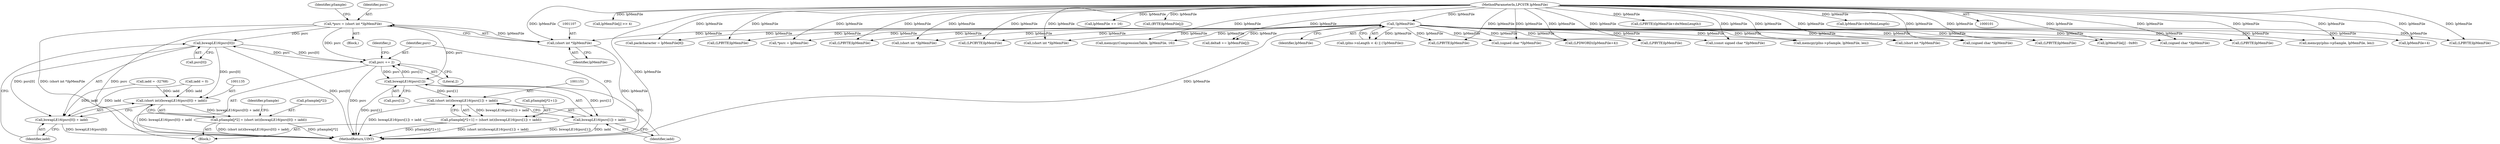 digraph "0_gstreamer_bc2cdd57d549ab3ba59782e9b395d0cd683fd3ac@pointer" {
"1001137" [label="(Call,bswapLE16(psrc[0]))"];
"1001104" [label="(Call,*psrc = (short int *)lpMemFile)"];
"1001106" [label="(Call,(short int *)lpMemFile)"];
"1000129" [label="(Call,!lpMemFile)"];
"1000104" [label="(MethodParameterIn,LPCSTR lpMemFile)"];
"1001158" [label="(Call,psrc += 2)"];
"1001153" [label="(Call,bswapLE16(psrc[1]))"];
"1001137" [label="(Call,bswapLE16(psrc[0]))"];
"1001134" [label="(Call,(short int)(bswapLE16(psrc[0]) + iadd))"];
"1001128" [label="(Call,pSample[j*2] = (short int)(bswapLE16(psrc[0]) + iadd))"];
"1001136" [label="(Call,bswapLE16(psrc[0]) + iadd)"];
"1001150" [label="(Call,(short int)(bswapLE16(psrc[1]) + iadd))"];
"1001142" [label="(Call,pSample[j*2+1] = (short int)(bswapLE16(psrc[1]) + iadd))"];
"1001152" [label="(Call,bswapLE16(psrc[1]) + iadd)"];
"1001144" [label="(Identifier,pSample)"];
"1000130" [label="(Identifier,lpMemFile)"];
"1000265" [label="(Call,(const signed char *)lpMemFile)"];
"1000466" [label="(Call,memcpy(pIns->pSample, lpMemFile, len))"];
"1001180" [label="(Call,packcharacter = lpMemFile[8])"];
"1001159" [label="(Identifier,psrc)"];
"1001141" [label="(Identifier,iadd)"];
"1001154" [label="(Call,psrc[1])"];
"1001138" [label="(Call,psrc[0])"];
"1001565" [label="(Call,(LPBYTE)lpMemFile)"];
"1000355" [label="(Call,lpMemFile[j] >> 4)"];
"1001158" [label="(Call,psrc += 2)"];
"1001105" [label="(Identifier,psrc)"];
"1000729" [label="(Call,(signed char *)lpMemFile)"];
"1001197" [label="(Call,(LPDWORD)(lpMemFile+4))"];
"1001142" [label="(Call,pSample[j*2+1] = (short int)(bswapLE16(psrc[1]) + iadd))"];
"1001150" [label="(Call,(short int)(bswapLE16(psrc[1]) + iadd))"];
"1000537" [label="(Call,(signed char *)lpMemFile)"];
"1001128" [label="(Call,pSample[j*2] = (short int)(bswapLE16(psrc[0]) + iadd))"];
"1001137" [label="(Call,bswapLE16(psrc[0]))"];
"1001111" [label="(Identifier,pSample)"];
"1001176" [label="(Call,*psrc = lpMemFile)"];
"1001015" [label="(Call,(LPBYTE)lpMemFile)"];
"1001272" [label="(Call,delta8 += lpMemFile[j])"];
"1001136" [label="(Call,bswapLE16(psrc[0]) + iadd)"];
"1001106" [label="(Call,(short int *)lpMemFile)"];
"1001199" [label="(Call,lpMemFile+4)"];
"1001108" [label="(Identifier,lpMemFile)"];
"1000129" [label="(Call,!lpMemFile)"];
"1000123" [label="(Call,(pIns->nLength < 4) || (!lpMemFile))"];
"1000957" [label="(Call,(LPBYTE)lpMemFile)"];
"1001129" [label="(Call,pSample[j*2])"];
"1001104" [label="(Call,*psrc = (short int *)lpMemFile)"];
"1001143" [label="(Call,pSample[j*2+1])"];
"1001134" [label="(Call,(short int)(bswapLE16(psrc[0]) + iadd))"];
"1000318" [label="(Call,lpMemFile += 16)"];
"1000345" [label="(Call,(BYTE)lpMemFile[j])"];
"1001500" [label="(Call,(LPBYTE)lpMemFile)"];
"1002045" [label="(MethodReturn,UINT)"];
"1001152" [label="(Call,bswapLE16(psrc[1]) + iadd)"];
"1002009" [label="(Call,memcpy(pIns->pSample, lpMemFile, len))"];
"1000238" [label="(Call,lpMemFile[j] - 0x80)"];
"1001335" [label="(Call,(LPBYTE)lpMemFile)"];
"1001738" [label="(Call,(LPBYTE)lpMemFile)"];
"1000592" [label="(Call,(short int *)lpMemFile)"];
"1001923" [label="(Call,(LPCBYTE)lpMemFile)"];
"1001160" [label="(Literal,2)"];
"1001153" [label="(Call,bswapLE16(psrc[1]))"];
"1001506" [label="(Call,(LPBYTE)(lpMemFile+dwMemLength))"];
"1000972" [label="(Call,(LPBYTE)lpMemFile)"];
"1001083" [label="(Call,iadd = -32768)"];
"1001127" [label="(Block,)"];
"1001076" [label="(Call,iadd = 0)"];
"1001157" [label="(Identifier,iadd)"];
"1001126" [label="(Identifier,j)"];
"1000643" [label="(Call,(signed char *)lpMemFile)"];
"1000104" [label="(MethodParameterIn,LPCSTR lpMemFile)"];
"1000314" [label="(Call,memcpy(CompressionTable, lpMemFile, 16))"];
"1001508" [label="(Call,lpMemFile+dwMemLength)"];
"1000844" [label="(Call,(short int *)lpMemFile)"];
"1001074" [label="(Block,)"];
"1000420" [label="(Call,(short int *)lpMemFile)"];
"1001137" -> "1001136"  [label="AST: "];
"1001137" -> "1001138"  [label="CFG: "];
"1001138" -> "1001137"  [label="AST: "];
"1001141" -> "1001137"  [label="CFG: "];
"1001137" -> "1002045"  [label="DDG: psrc[0]"];
"1001137" -> "1001134"  [label="DDG: psrc[0]"];
"1001137" -> "1001136"  [label="DDG: psrc[0]"];
"1001104" -> "1001137"  [label="DDG: psrc"];
"1001158" -> "1001137"  [label="DDG: psrc"];
"1001137" -> "1001158"  [label="DDG: psrc[0]"];
"1001104" -> "1001074"  [label="AST: "];
"1001104" -> "1001106"  [label="CFG: "];
"1001105" -> "1001104"  [label="AST: "];
"1001106" -> "1001104"  [label="AST: "];
"1001111" -> "1001104"  [label="CFG: "];
"1001104" -> "1002045"  [label="DDG: psrc"];
"1001104" -> "1002045"  [label="DDG: (short int *)lpMemFile"];
"1001106" -> "1001104"  [label="DDG: lpMemFile"];
"1001104" -> "1001153"  [label="DDG: psrc"];
"1001104" -> "1001158"  [label="DDG: psrc"];
"1001106" -> "1001108"  [label="CFG: "];
"1001107" -> "1001106"  [label="AST: "];
"1001108" -> "1001106"  [label="AST: "];
"1001106" -> "1002045"  [label="DDG: lpMemFile"];
"1000129" -> "1001106"  [label="DDG: lpMemFile"];
"1000104" -> "1001106"  [label="DDG: lpMemFile"];
"1000129" -> "1000123"  [label="AST: "];
"1000129" -> "1000130"  [label="CFG: "];
"1000130" -> "1000129"  [label="AST: "];
"1000123" -> "1000129"  [label="CFG: "];
"1000129" -> "1002045"  [label="DDG: lpMemFile"];
"1000129" -> "1000123"  [label="DDG: lpMemFile"];
"1000104" -> "1000129"  [label="DDG: lpMemFile"];
"1000129" -> "1000238"  [label="DDG: lpMemFile"];
"1000129" -> "1000265"  [label="DDG: lpMemFile"];
"1000129" -> "1000314"  [label="DDG: lpMemFile"];
"1000129" -> "1000420"  [label="DDG: lpMemFile"];
"1000129" -> "1000466"  [label="DDG: lpMemFile"];
"1000129" -> "1000537"  [label="DDG: lpMemFile"];
"1000129" -> "1000592"  [label="DDG: lpMemFile"];
"1000129" -> "1000643"  [label="DDG: lpMemFile"];
"1000129" -> "1000729"  [label="DDG: lpMemFile"];
"1000129" -> "1000844"  [label="DDG: lpMemFile"];
"1000129" -> "1000957"  [label="DDG: lpMemFile"];
"1000129" -> "1000972"  [label="DDG: lpMemFile"];
"1000129" -> "1001015"  [label="DDG: lpMemFile"];
"1000129" -> "1001176"  [label="DDG: lpMemFile"];
"1000129" -> "1001180"  [label="DDG: lpMemFile"];
"1000129" -> "1001197"  [label="DDG: lpMemFile"];
"1000129" -> "1001199"  [label="DDG: lpMemFile"];
"1000129" -> "1001272"  [label="DDG: lpMemFile"];
"1000129" -> "1001335"  [label="DDG: lpMemFile"];
"1000129" -> "1001500"  [label="DDG: lpMemFile"];
"1000129" -> "1001565"  [label="DDG: lpMemFile"];
"1000129" -> "1001738"  [label="DDG: lpMemFile"];
"1000129" -> "1001923"  [label="DDG: lpMemFile"];
"1000129" -> "1002009"  [label="DDG: lpMemFile"];
"1000104" -> "1000101"  [label="AST: "];
"1000104" -> "1002045"  [label="DDG: lpMemFile"];
"1000104" -> "1000238"  [label="DDG: lpMemFile"];
"1000104" -> "1000265"  [label="DDG: lpMemFile"];
"1000104" -> "1000314"  [label="DDG: lpMemFile"];
"1000104" -> "1000318"  [label="DDG: lpMemFile"];
"1000104" -> "1000345"  [label="DDG: lpMemFile"];
"1000104" -> "1000355"  [label="DDG: lpMemFile"];
"1000104" -> "1000420"  [label="DDG: lpMemFile"];
"1000104" -> "1000466"  [label="DDG: lpMemFile"];
"1000104" -> "1000537"  [label="DDG: lpMemFile"];
"1000104" -> "1000592"  [label="DDG: lpMemFile"];
"1000104" -> "1000643"  [label="DDG: lpMemFile"];
"1000104" -> "1000729"  [label="DDG: lpMemFile"];
"1000104" -> "1000844"  [label="DDG: lpMemFile"];
"1000104" -> "1000957"  [label="DDG: lpMemFile"];
"1000104" -> "1000972"  [label="DDG: lpMemFile"];
"1000104" -> "1001015"  [label="DDG: lpMemFile"];
"1000104" -> "1001176"  [label="DDG: lpMemFile"];
"1000104" -> "1001180"  [label="DDG: lpMemFile"];
"1000104" -> "1001197"  [label="DDG: lpMemFile"];
"1000104" -> "1001199"  [label="DDG: lpMemFile"];
"1000104" -> "1001272"  [label="DDG: lpMemFile"];
"1000104" -> "1001335"  [label="DDG: lpMemFile"];
"1000104" -> "1001500"  [label="DDG: lpMemFile"];
"1000104" -> "1001506"  [label="DDG: lpMemFile"];
"1000104" -> "1001508"  [label="DDG: lpMemFile"];
"1000104" -> "1001565"  [label="DDG: lpMemFile"];
"1000104" -> "1001738"  [label="DDG: lpMemFile"];
"1000104" -> "1001923"  [label="DDG: lpMemFile"];
"1000104" -> "1002009"  [label="DDG: lpMemFile"];
"1001158" -> "1001127"  [label="AST: "];
"1001158" -> "1001160"  [label="CFG: "];
"1001159" -> "1001158"  [label="AST: "];
"1001160" -> "1001158"  [label="AST: "];
"1001126" -> "1001158"  [label="CFG: "];
"1001158" -> "1002045"  [label="DDG: psrc"];
"1001158" -> "1001153"  [label="DDG: psrc"];
"1001153" -> "1001158"  [label="DDG: psrc[1]"];
"1001153" -> "1001152"  [label="AST: "];
"1001153" -> "1001154"  [label="CFG: "];
"1001154" -> "1001153"  [label="AST: "];
"1001157" -> "1001153"  [label="CFG: "];
"1001153" -> "1002045"  [label="DDG: psrc[1]"];
"1001153" -> "1001150"  [label="DDG: psrc[1]"];
"1001153" -> "1001152"  [label="DDG: psrc[1]"];
"1001134" -> "1001128"  [label="AST: "];
"1001134" -> "1001136"  [label="CFG: "];
"1001135" -> "1001134"  [label="AST: "];
"1001136" -> "1001134"  [label="AST: "];
"1001128" -> "1001134"  [label="CFG: "];
"1001134" -> "1002045"  [label="DDG: bswapLE16(psrc[0]) + iadd"];
"1001134" -> "1001128"  [label="DDG: bswapLE16(psrc[0]) + iadd"];
"1001076" -> "1001134"  [label="DDG: iadd"];
"1001083" -> "1001134"  [label="DDG: iadd"];
"1001128" -> "1001127"  [label="AST: "];
"1001129" -> "1001128"  [label="AST: "];
"1001144" -> "1001128"  [label="CFG: "];
"1001128" -> "1002045"  [label="DDG: (short int)(bswapLE16(psrc[0]) + iadd)"];
"1001128" -> "1002045"  [label="DDG: pSample[j*2]"];
"1001136" -> "1001141"  [label="CFG: "];
"1001141" -> "1001136"  [label="AST: "];
"1001136" -> "1002045"  [label="DDG: bswapLE16(psrc[0])"];
"1001076" -> "1001136"  [label="DDG: iadd"];
"1001083" -> "1001136"  [label="DDG: iadd"];
"1001150" -> "1001142"  [label="AST: "];
"1001150" -> "1001152"  [label="CFG: "];
"1001151" -> "1001150"  [label="AST: "];
"1001152" -> "1001150"  [label="AST: "];
"1001142" -> "1001150"  [label="CFG: "];
"1001150" -> "1002045"  [label="DDG: bswapLE16(psrc[1]) + iadd"];
"1001150" -> "1001142"  [label="DDG: bswapLE16(psrc[1]) + iadd"];
"1001142" -> "1001127"  [label="AST: "];
"1001143" -> "1001142"  [label="AST: "];
"1001159" -> "1001142"  [label="CFG: "];
"1001142" -> "1002045"  [label="DDG: (short int)(bswapLE16(psrc[1]) + iadd)"];
"1001142" -> "1002045"  [label="DDG: pSample[j*2+1]"];
"1001152" -> "1001157"  [label="CFG: "];
"1001157" -> "1001152"  [label="AST: "];
"1001152" -> "1002045"  [label="DDG: bswapLE16(psrc[1])"];
"1001152" -> "1002045"  [label="DDG: iadd"];
}
